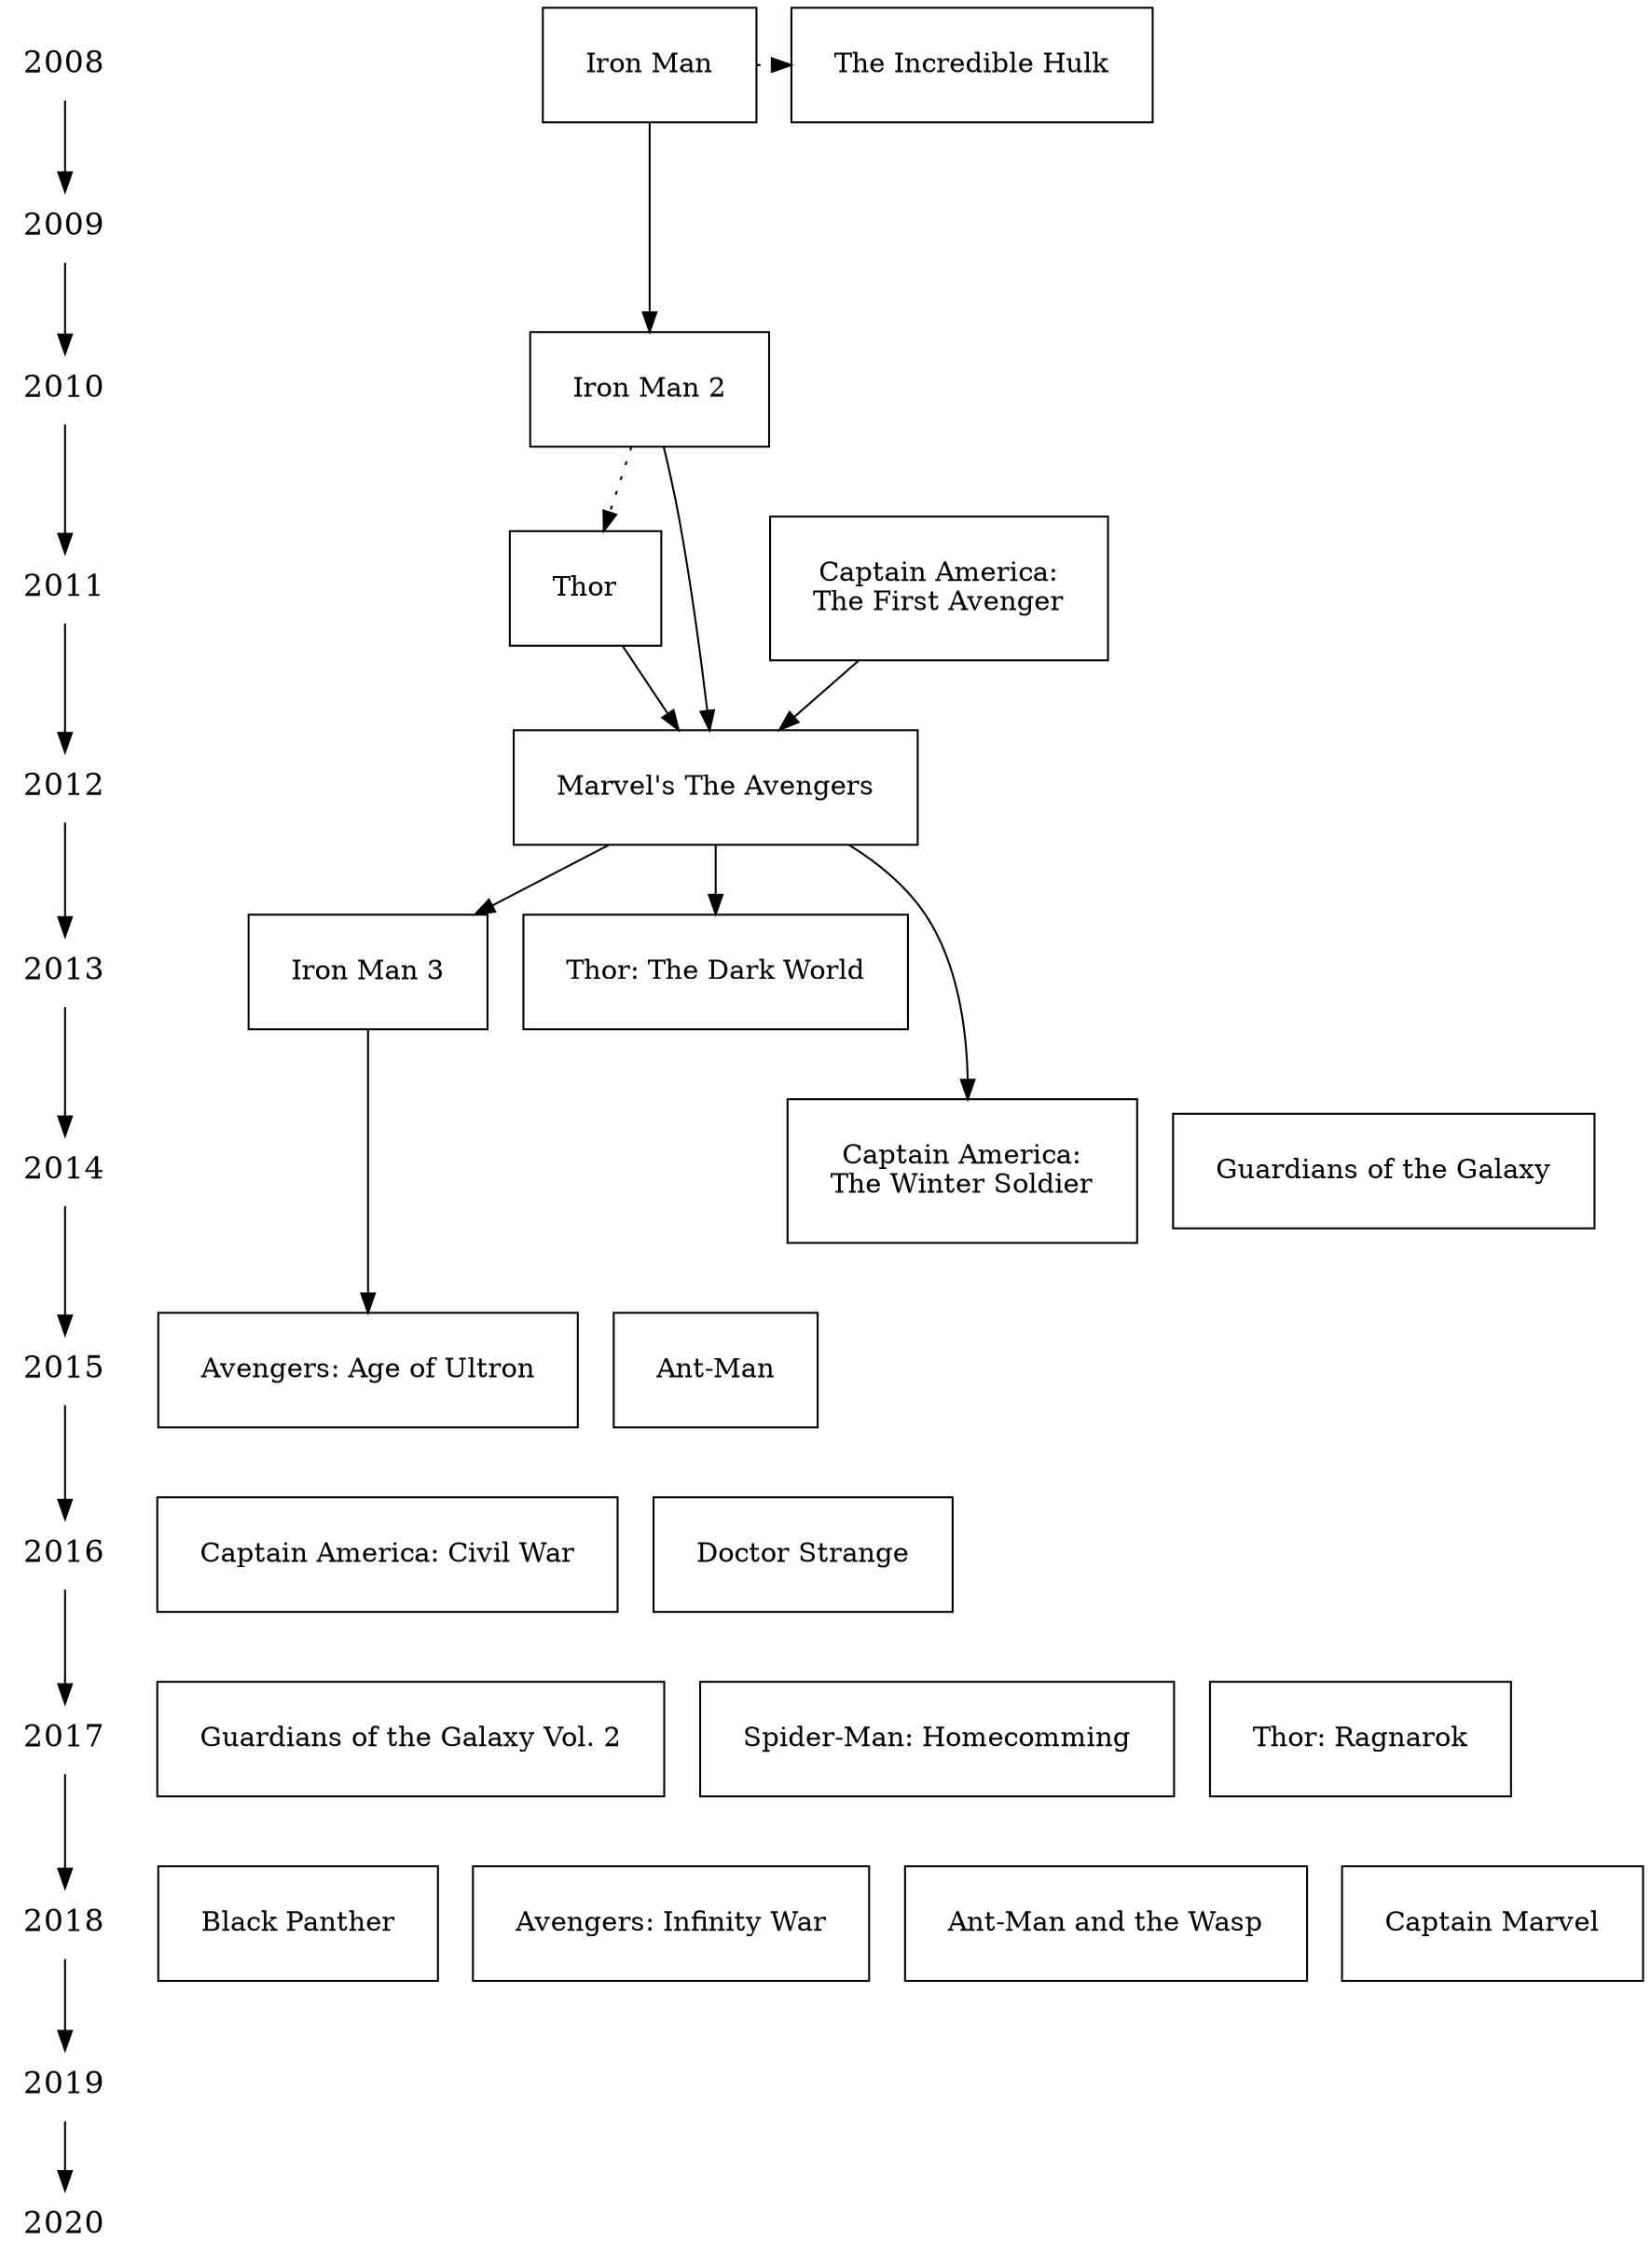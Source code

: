 digraph mcu {
    {
        node [shape=plaintext, fontsize=16, ];
        2008 -> 2009 -> 2010 -> 2011 -> 2012 -> 2013 -> 2014 -> 2015 -> 2016 -> 2017 -> 2018 -> 2019 -> 2020;
    }
    node [shape="box", margin="0.3"];
    { rank = same; "2008"; Iron_Man [label="Iron Man"] ; Hulk [label="The Incredible Hulk"]; }
    { rank = same; "2010"; Iron_Man_2 [label="Iron Man 2"]; }
    { rank = same; "2011";  Thor [label="Thor"]; Captain_America [label="Captain America:\nThe First Avenger"] }
    { rank = same; "2012";  Avengers [label="Marvel's The Avengers"]; }
    { rank = same; "2013";  Iron_Man_3 [label="Iron Man 3"]; Thor_2 [label="Thor: The Dark World"] }
    { rank = same; "2014";  Captain_America_2 [ label="Captain America:\nThe Winter Soldier"]; GotG [label="Guardians of the Galaxy"] }
    { rank = same; "2015";  Avengers_2 [label="Avengers: Age of Ultron"]; Ant_Man [label="Ant-Man"]; }
    { rank = same; "2016";  Captain_America_3 [label="Captain America: Civil War"]; Doctor_Strange [label="Doctor Strange"] }
    { rank = same; "2017";  GotG_2 [label="Guardians of the Galaxy Vol. 2"]; Spider_Man [label="Spider-Man: Homecomming"]; Thor_3 [label="Thor: Ragnarok"];}
    { rank = same; "2018";  Black_Panther [label="Black Panther"]; Avengers_3 [label="Avengers: Infinity War"]; Ant_Man_2 [label="Ant-Man and the Wasp"]; Captain_Marvel [label="Captain Marvel"]; }
    /*
    { rank = same; "";  [label=""]; }
    */
    {
        Iron_Man -> Iron_Man_2;
        Iron_Man -> Hulk [style=dotted]
        /*Iron_Man_2 -> Iron_Man_3;*/
        Iron_Man_2 -> Thor [style=dotted];
        Iron_Man_2 -> Avengers;
        Thor -> Avengers;
        Captain_America -> Avengers;
        Avengers -> Iron_Man_3;
        Avengers -> Thor_2;
        Avengers -> Captain_America_2;
        Iron_Man_3 -> Avengers_2;
    }
}
